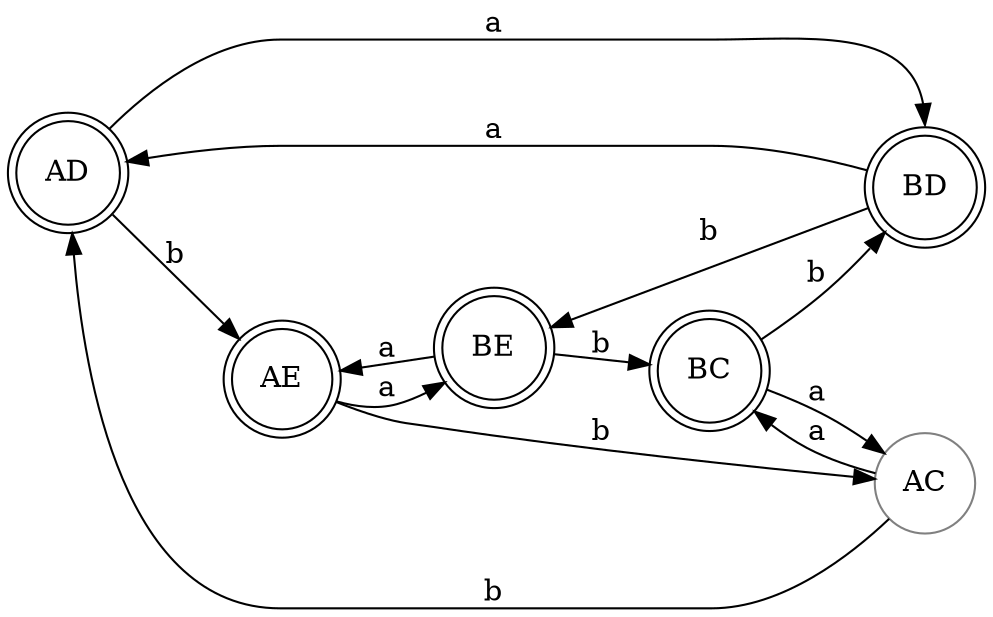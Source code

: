 digraph G{
  rankdir=LR;
  AD, AE, BC, BD, BE [shape = doublecircle];
  AC [color = "#808080", shape = circle];
  AC -> BC [label = "a"];
  AC -> AD [label = "b"];
  AD -> BD:n [label = "a"];
  AD -> AE [label = "b"];
  AE -> BE [label = "a"];
  AE -> AC [label = "b"];

  BC -> AC [label = "a"];
  BC -> BD [label = "b"];
  BD -> AD [label = "a"];
  BD -> BE [label = "b"];
  BE -> AE [label = "a"];
  BE -> BC [label = "b"];
}
